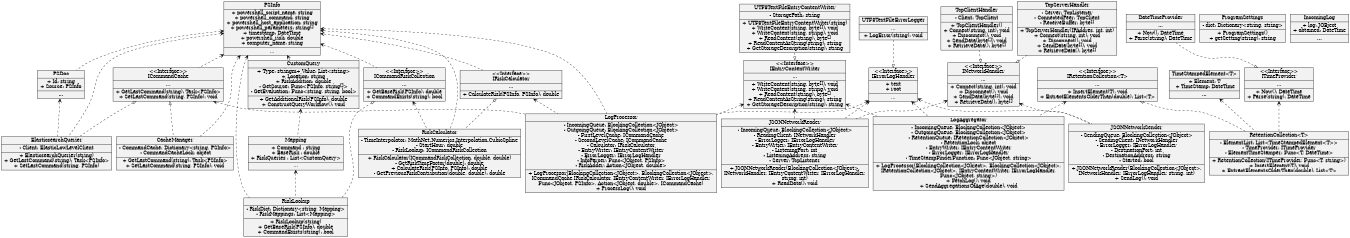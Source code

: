 digraph hierarchy {
nodesep="0.2"
ranksep="0.2"
ratio="compress"
graph[autosize=false, size="9,15!", resolution=100, outputorder=edgesfirst, fontsize=20]
node[shape=record,style=filled,fillcolor=gray95]
edge[dir=back, arrowtail=empty, arrowhead=empty weight=1.0]

42[label = "{Mapping|+ Command : string\n+ BaseRisk : double\n+ RiskQueries : List\<CustomQuery\>|...}"]
43[label = "{ProgramSettings|- dict: Dictionary\<string, string\>|+ ProgramSettings()\n+ getSetting(string): string}"]
44[label = "{RiskLookup|- RiskDict: Dictionary\<string, Mapping\>\n- RiskMappings: List\<Mapping\>| + RiskLookup(string)\n+ GetBaseRisk(PSInfo): double\n+ CommandExists(string): bool}"]
45[label = "{CustomQuery|+ Type: string\m+ Value: List\<string\>\n+ Location: string\n+ RiskAddition: double\n- GetSource: Func\<PSInfo, string[]\>\n- GetEvaluation: Func\<string, string, bool\>|+ GetAdditionalRisk(PSInfo): double\n+ ConstructQueryWorkflow(): void}"]
46[label = "{\<\<Interface\>\>\nICommandRiskCollection|...|+ GetBaseRisk(PSInfo): double\n+ CommandExists(string): bool}"]
3[label = "{\<\<Interface\>\>\nIRiskCalculator|...|+ CalculateRisk(PSInfo, PSInfo): double}"]
4[label = "{PSDoc|+ Id: string\n+ Source: PSInfo|...}"]
5[label = "{ElasticsearchQuerier|- Client: ElasticLowLevelClient|+ ElasticsearchQuerier(string)\n+ GetLastCommand(string): Task\<PSInfo\>\n+ SetLastCommand(string, PSInfo)}"]
6[label = "{\<\<Interface\>\>\nICommandCache|...|+ GetLastCommand(string): Task\<PSInfo\>\n+ SetLastCommand(string, PSInfo): void}"]
7[label = "{CacheManager|- CommandCache: Dictionary\<string, PSInfo\>\n - CommandCacheLock: object|+ GetLastCommand(string): Task\<PSInfo\>\n+ SetLastCommand(string, PSInfo): void}"]
8[label = "{RiskCalculator|- TimeInterpolator: MathNet.Numerics.Interpolation.CubicSpline\n- StartHour: double\n- RiskLookup: ICommandRiskCollection|+ RiskCalculator(ICommandRiskCollection, double, double)\n- GetRiskTimeFactor(double): double\n+ CalculateRisk(PSInfo, PSInfo): double\n- GetPreviousRiskContribution(double, double): double}"]
9[label = "{PSInfo|+ powershell_script_name: string\n+ powershell_command: string\n+ powershell_host_application: string\n+ powershell_parameters: string[]\n+ timestamp: DateTime\n+ powershell_risk: double\n+ computer_name: string|...}"]
10[label = "{LogAggregator|
- IncomingQueue: BlockingCollection\<JObject\>\n
- OutgoingQueue: BlockingCollection\<JObject\>\n
- RetentionQueue: IRetentionCollection\<JObject\>\n
- RetentionLock: object\n
- EntryWriter: IEntryContentWriter\n
- ErrorLogger: IErrorLogHandler\n
- TimeStampFinderFunction: Func\<JObject, string\>
|+ LogProcessor(BlockingCollection\<JObject\>, BlockingCollection\<JObject\>,\n
IRetentionCollection\<JObject\>, IEntryContentWriter, IErrorLogHandler,\n
Func\<JObject, string\>)\n+ FetchLog(): void\n
+ SendAggregationsOfAge(double): void}"]
11[label = "{IncomingLog|+ log: JOBject\n+ obtained: DateTime|...}"]

12[label = "{LogProcessor|
- IncomingQueue: BlockingCollection\<JObject\>\n
- OutgoingQueue: BlockingCollection\<JObject\>\n
- FirstLevelCache: ICommandCache\n
- SecondLevelCache: ICommandCache\n
- Calculator: IRiskCalculator\n
- EntryWriter: IEntryContentWriter\n
- ErrorLogger: IErrorLogHandler\n
- InfoParser: Func\<JObject, PSInfo\>\n
- RiskAdder: Action\<JObject, double\>
|+ LogProcessor(BlockingCollection\<JObject\>, BlockingCollection\<JObject\>,\n
ICommandCache,IRiskCalculator, IEntryContentWriter, IErrorLogHandler,\n
Func\<JObject, PSInfo\>, Action\<JObject, double\>, ICommandCache)\n+ ProcessLog(): void}"]

13[label = "{JSONNetworkReader|
- IncomingQueue: BlockingCollection\<JObject\>\n
- ReadingClient: INetworkHandler\n
- ErrorLogger: IErrorLogHandler\n
- EntryWrtier: IEntryContentWriter\n
- ListeningPort: int\n- ListeningAddress: string\n
- Server: TcpListener
|+ JSONNetworkReader(BlockingCollection\<JObject\>,\n
INetworkHandler, IEntryContentWriter, IErrorLogHandler,\n
string, int)\n
+ ReadData(): void}"]

14[label = "{JSONNetworkSender|
- SendingQueue: BlockingCollection\<JObject\>\n
- SendingClient: INetworkHandler\n
- ErrorLogger: IErrorLogHandler\n
- DestinationPort: int\n
- DestinationAddress: string\n
- Started: bool
|+ JSONNetworkReader(BlockingCollection\<JObject\>,\n
INetworkHandler, IErrorLogHandler, string, int)\n
+ SendLog(): void}"]

15[label = "{UTF8TextFileEntryContentWriter|- StoragePath: string|+ UTF8TextFileEntryContentWriter(string)\n+ WriteContent(string, byte[]): void\n+ WriteContent(string, string): void\n+ ReadContent(string): byte[]\n+ ReadContentAsString(string): string\n+ GetStorageDescription(string): string}"]
16[label = "{\<\<Interface\>\>\nIEntryContentWriter|...|+ WriteContent(string, byte[]): void\n+ WriteContent(string, string): void\n+ ReadContent(string): byte[]\n+ ReadContentAsString(string): string\n+ GetStorageDescription(string): string}"]
17[label = "{\<\<Interface\>\>\nIErrorLogHandler|+ text\n+ root|...}"]
18[label = "{UTF8TextFileErrorLogger|...|+ LogError(string): void}"]
19[label = "{\<\<Interface\>\>\nINetworkHandler|...|+ Connect(string, int): void\n+ Disconnect(): void\n+ SendData(byte[]): void\n+ RetrieveData(): byte[]}"]
20[label = "{TcpClientHandler|- Client: TcpClient|+ TcpClientHandler()\n+ Connect(string, int): void\n+ Disconnect(): void\n+ SendData(byte[]): void\n+ RetrieveData(): byte[]}"]
21[label = "{TcpServerHandler|- Server: TcpListener\n- ConnectedPeer: TcpClient\n- ReceiveBuffer: byte[]|+ TcpServerHandler(IPAddres, int, int)\n+ Connect(string, int): void\n+ Disconnect(): void\n+ SendData(byte[]): void\n+ RetrieveData(): byte[]}"]
22[label = "{TimeStampedElement\<T\>|+ Element: T\n + TimeStamp: DateTime|...}"]
23[label = "{\<\<Interface\>\>\nITimeProvider|...|+ Now(): DateTime\n+ Parse(string): DateTime}"]
24[label = "{RetentionCollection\<T\>|- ElementList: List\<TimeStampedElement\<T\>\>\n- TimeProvider: ITimeProvider\n- ElementTimeStamper: Func\<T, DateTime\>|+ RetentionCollection(ITimeProvider, Func\<T, string\>)\n+ InsertElement(T): void\n+ ExtractElementsOlderThan(double): List\<T\>}"]
25[label = "{DateTimeProvider|...|+ Now(): DateTime\n+ Parse(string): DateTime}"]
26[label = "{\<\<Interface\>\>\nIRetentionCollection\<T\>|...|+ InsertElement(T): void\n+ ExtractElementsOlderThan(double): List\<T\>}"]

# Dependency 5->5[arrowtail=vee, style=dashed]

#Dependency
45->42[arrowtail=vee, style=dashed]
42->44[arrowtail=vee, style=dashed]
9->44[arrowtail=vee, style=dashed]
9->45[arrowtail=vee, style=dashed]
9->46[arrowtail=vee, style=dashed]
9->3[arrowtail=vee, style=dashed]
9->4[arrowtail=vee, style=dashed]
9->5[arrowtail=vee, style=dashed]
4->5[arrowtail=vee, style=dashed]
9->6[arrowtail=vee, style=dashed]
9->7[arrowtail=vee, style=dashed]
9->8[arrowtail=vee, style=dashed]
46->8[arrowtail=vee, style=dashed]
9->12[arrowtail=vee, style=dashed]
3->12[arrowtail=vee, style=dashed]
6->12[arrowtail=vee, style=dashed]
17->12[arrowtail=vee, style=dashed]
16->12[arrowtail=vee, style=dashed]
17->10[arrowtail=vee, style=dashed]
16->10[arrowtail=vee, style=dashed]
26->10[arrowtail=vee, style=dashed]
23->24[arrowtail=vee, style=dashed]
16->13[arrowtail=vee, style=dashed]
17->13[arrowtail=vee, style=dashed]
19->13[arrowtail=vee, style=dashed]
17->14[arrowtail=vee, style=dashed]
19->14[arrowtail=vee, style=dashed]

#Implementation
46->44[arrowtail=onormal, style=dashed]
3->8[arrowtail=onormal, style=dashed]
6->7[arrowtail=onormal, style=dashed]
6->5[arrowtail=onormal, style=dashed]
18->17[arrowhead=onormal, dir=forward style=dashed]
20->19[arrowtail=onormal, dir=forward style=dashed]
21->19[arrowtail=onormal, dir=forward style=dashed]
15->16[arrowtail=onormal, dir=forward style=dashed]
26->24[arrowtail=onormal, style=dashed]
25->23[arrowtail=onormal, dir=forward style=dashed]

#Internal class
22->24[arrowtail=vee, style=dashed]

}